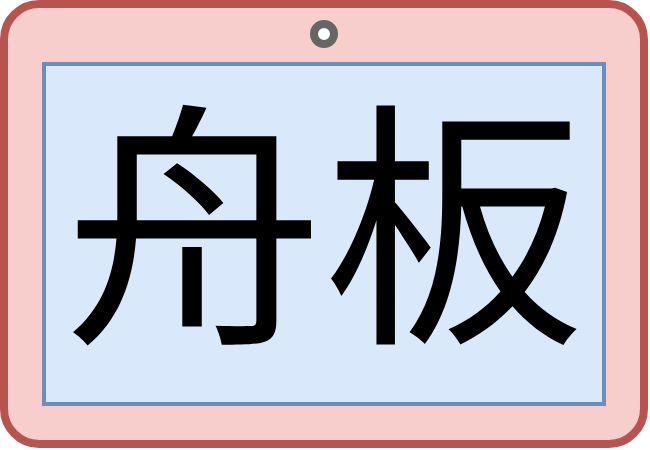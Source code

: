 <mxfile>
    <diagram id="xzbQihaTlFYf7ZneiLG7" name="ページ1">
        <mxGraphModel dx="1006" dy="596" grid="1" gridSize="10" guides="1" tooltips="1" connect="1" arrows="1" fold="1" page="1" pageScale="1" pageWidth="827" pageHeight="1169" math="0" shadow="0">
            <root>
                <mxCell id="0"/>
                <mxCell id="1" parent="0"/>
                <mxCell id="6" value="" style="rounded=1;whiteSpace=wrap;html=1;arcSize=8;strokeWidth=4;strokeColor=#b85450;fillColor=#f8cecc;" parent="1" vertex="1">
                    <mxGeometry x="2" y="2" width="320" height="220" as="geometry"/>
                </mxCell>
                <mxCell id="7" value="" style="ellipse;whiteSpace=wrap;html=1;aspect=fixed;strokeColor=#666666;strokeWidth=4;" parent="1" vertex="1">
                    <mxGeometry x="157" y="12" width="10" height="10" as="geometry"/>
                </mxCell>
                <mxCell id="9" value="" style="rounded=0;whiteSpace=wrap;html=1;strokeColor=#666666;strokeWidth=2;" parent="1" vertex="1">
                    <mxGeometry x="22" y="32" width="280" height="170" as="geometry"/>
                </mxCell>
                <mxCell id="10" value="&lt;font face=&quot;Verdana&quot; style=&quot;font-size: 130px;&quot;&gt;舟板&lt;/font&gt;" style="text;html=1;strokeColor=#6c8ebf;fillColor=#dae8fc;align=center;verticalAlign=middle;whiteSpace=wrap;rounded=0;strokeWidth=2;" parent="1" vertex="1">
                    <mxGeometry x="22" y="32" width="280" height="170" as="geometry"/>
                </mxCell>
            </root>
        </mxGraphModel>
    </diagram>
</mxfile>